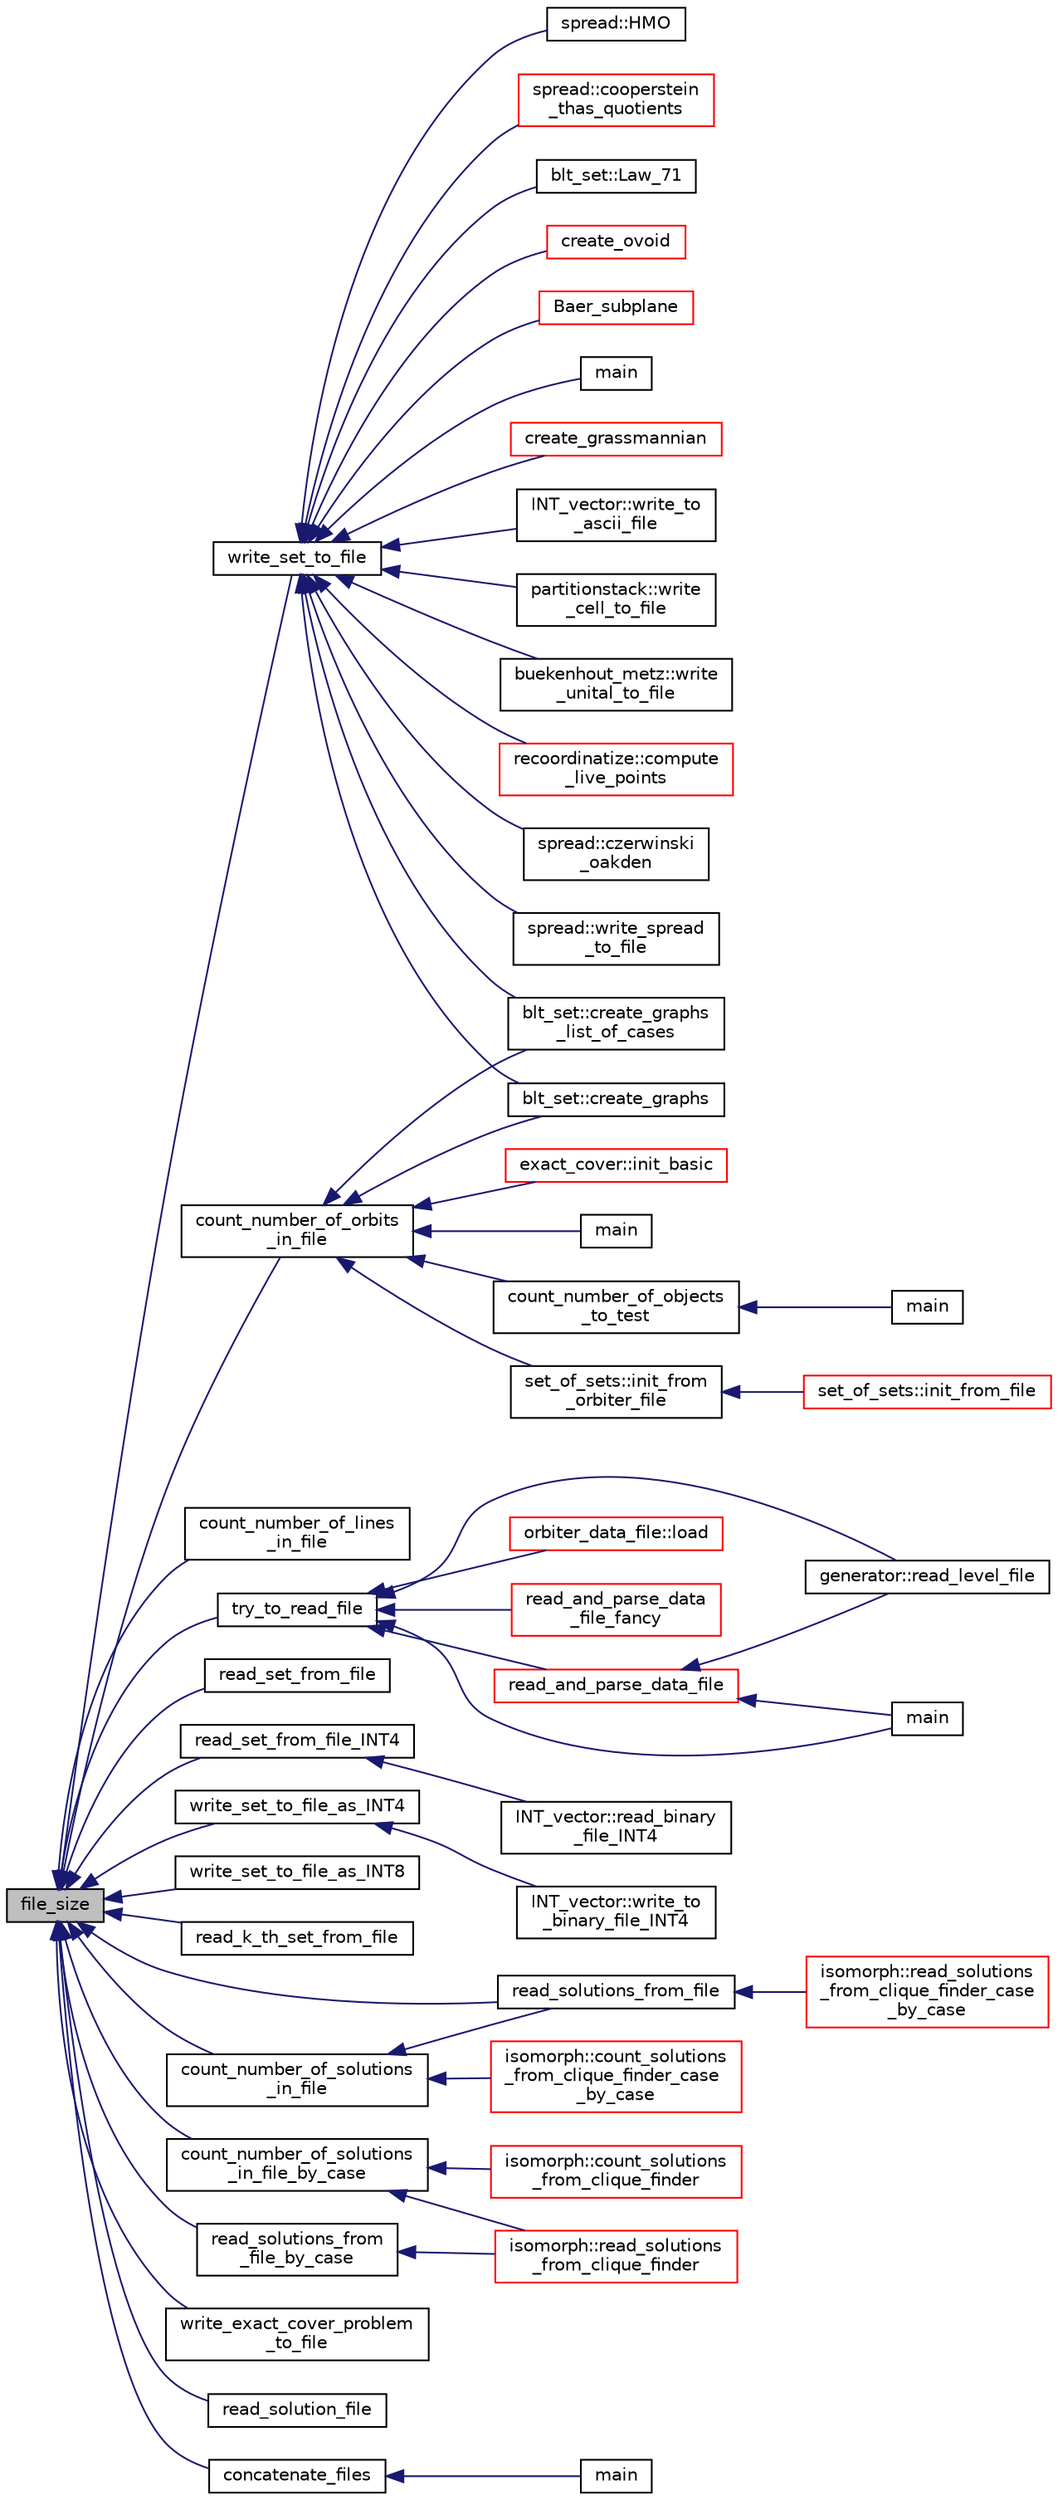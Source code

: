 digraph "file_size"
{
  edge [fontname="Helvetica",fontsize="10",labelfontname="Helvetica",labelfontsize="10"];
  node [fontname="Helvetica",fontsize="10",shape=record];
  rankdir="LR";
  Node422 [label="file_size",height=0.2,width=0.4,color="black", fillcolor="grey75", style="filled", fontcolor="black"];
  Node422 -> Node423 [dir="back",color="midnightblue",fontsize="10",style="solid",fontname="Helvetica"];
  Node423 [label="count_number_of_orbits\l_in_file",height=0.2,width=0.4,color="black", fillcolor="white", style="filled",URL="$d4/d74/util_8_c.html#a03fc77fe7369425fbd18f3fa587f1af5"];
  Node423 -> Node424 [dir="back",color="midnightblue",fontsize="10",style="solid",fontname="Helvetica"];
  Node424 [label="blt_set::create_graphs",height=0.2,width=0.4,color="black", fillcolor="white", style="filled",URL="$d1/d3d/classblt__set.html#a3f1d4a8ed15875c47b327949f26a4533"];
  Node423 -> Node425 [dir="back",color="midnightblue",fontsize="10",style="solid",fontname="Helvetica"];
  Node425 [label="blt_set::create_graphs\l_list_of_cases",height=0.2,width=0.4,color="black", fillcolor="white", style="filled",URL="$d1/d3d/classblt__set.html#a91ad531d4154bd887182dbd6121476f3"];
  Node423 -> Node426 [dir="back",color="midnightblue",fontsize="10",style="solid",fontname="Helvetica"];
  Node426 [label="main",height=0.2,width=0.4,color="black", fillcolor="white", style="filled",URL="$d7/d29/process___p_g_8_c.html#a3c04138a5bfe5d72780bb7e82a18e627"];
  Node423 -> Node427 [dir="back",color="midnightblue",fontsize="10",style="solid",fontname="Helvetica"];
  Node427 [label="count_number_of_objects\l_to_test",height=0.2,width=0.4,color="black", fillcolor="white", style="filled",URL="$d0/de6/projective__space__main_8_c.html#a923a4bce2e1f307455c3d7333ea2e419"];
  Node427 -> Node428 [dir="back",color="midnightblue",fontsize="10",style="solid",fontname="Helvetica"];
  Node428 [label="main",height=0.2,width=0.4,color="black", fillcolor="white", style="filled",URL="$d0/de6/projective__space__main_8_c.html#a3c04138a5bfe5d72780bb7e82a18e627"];
  Node423 -> Node429 [dir="back",color="midnightblue",fontsize="10",style="solid",fontname="Helvetica"];
  Node429 [label="set_of_sets::init_from\l_orbiter_file",height=0.2,width=0.4,color="black", fillcolor="white", style="filled",URL="$da/dd6/classset__of__sets.html#a0659335f54a3b9109b4986483b53470b"];
  Node429 -> Node430 [dir="back",color="midnightblue",fontsize="10",style="solid",fontname="Helvetica"];
  Node430 [label="set_of_sets::init_from_file",height=0.2,width=0.4,color="red", fillcolor="white", style="filled",URL="$da/dd6/classset__of__sets.html#af1a1e4d1f577a86ff3a89b70d0f08f16"];
  Node423 -> Node434 [dir="back",color="midnightblue",fontsize="10",style="solid",fontname="Helvetica"];
  Node434 [label="exact_cover::init_basic",height=0.2,width=0.4,color="red", fillcolor="white", style="filled",URL="$df/d94/classexact__cover.html#a188961cda99906946f33aea0bef3c6ce"];
  Node422 -> Node441 [dir="back",color="midnightblue",fontsize="10",style="solid",fontname="Helvetica"];
  Node441 [label="count_number_of_lines\l_in_file",height=0.2,width=0.4,color="black", fillcolor="white", style="filled",URL="$d4/d74/util_8_c.html#a0f49d5485b34c9ace2466f5e2d720830"];
  Node422 -> Node442 [dir="back",color="midnightblue",fontsize="10",style="solid",fontname="Helvetica"];
  Node442 [label="try_to_read_file",height=0.2,width=0.4,color="black", fillcolor="white", style="filled",URL="$d4/d74/util_8_c.html#a1097b6ad7e39d3771b7e6a2fcb9326e9"];
  Node442 -> Node443 [dir="back",color="midnightblue",fontsize="10",style="solid",fontname="Helvetica"];
  Node443 [label="main",height=0.2,width=0.4,color="black", fillcolor="white", style="filled",URL="$df/df4/collect_8_c.html#a3c04138a5bfe5d72780bb7e82a18e627"];
  Node442 -> Node444 [dir="back",color="midnightblue",fontsize="10",style="solid",fontname="Helvetica"];
  Node444 [label="orbiter_data_file::load",height=0.2,width=0.4,color="red", fillcolor="white", style="filled",URL="$dc/dde/classorbiter__data__file.html#a5296d660c596cd3fce81a8f2d26d7d7f"];
  Node442 -> Node446 [dir="back",color="midnightblue",fontsize="10",style="solid",fontname="Helvetica"];
  Node446 [label="read_and_parse_data_file",height=0.2,width=0.4,color="red", fillcolor="white", style="filled",URL="$d4/d74/util_8_c.html#aa4d6668fcc58f40de7a3b75adf1e8af0"];
  Node446 -> Node443 [dir="back",color="midnightblue",fontsize="10",style="solid",fontname="Helvetica"];
  Node446 -> Node449 [dir="back",color="midnightblue",fontsize="10",style="solid",fontname="Helvetica"];
  Node449 [label="generator::read_level_file",height=0.2,width=0.4,color="black", fillcolor="white", style="filled",URL="$d7/d73/classgenerator.html#a2f706a252cb52357a8c214972a50c994"];
  Node442 -> Node450 [dir="back",color="midnightblue",fontsize="10",style="solid",fontname="Helvetica"];
  Node450 [label="read_and_parse_data\l_file_fancy",height=0.2,width=0.4,color="red", fillcolor="white", style="filled",URL="$d4/d74/util_8_c.html#aeb8585c8a2e92cfdfbe73d8995800de8"];
  Node442 -> Node449 [dir="back",color="midnightblue",fontsize="10",style="solid",fontname="Helvetica"];
  Node422 -> Node458 [dir="back",color="midnightblue",fontsize="10",style="solid",fontname="Helvetica"];
  Node458 [label="read_set_from_file",height=0.2,width=0.4,color="black", fillcolor="white", style="filled",URL="$d4/d74/util_8_c.html#a5de87b15d6633e4d4c78b22051fc8968"];
  Node422 -> Node459 [dir="back",color="midnightblue",fontsize="10",style="solid",fontname="Helvetica"];
  Node459 [label="write_set_to_file",height=0.2,width=0.4,color="black", fillcolor="white", style="filled",URL="$d4/d74/util_8_c.html#a3d2767f53fed9a2dacf580e0b2d4b961"];
  Node459 -> Node424 [dir="back",color="midnightblue",fontsize="10",style="solid",fontname="Helvetica"];
  Node459 -> Node425 [dir="back",color="midnightblue",fontsize="10",style="solid",fontname="Helvetica"];
  Node459 -> Node460 [dir="back",color="midnightblue",fontsize="10",style="solid",fontname="Helvetica"];
  Node460 [label="blt_set::Law_71",height=0.2,width=0.4,color="black", fillcolor="white", style="filled",URL="$d1/d3d/classblt__set.html#afbcce98baadca785326b61dbe9434938"];
  Node459 -> Node461 [dir="back",color="midnightblue",fontsize="10",style="solid",fontname="Helvetica"];
  Node461 [label="create_ovoid",height=0.2,width=0.4,color="red", fillcolor="white", style="filled",URL="$d9/dbf/projective__space_2ovoid_8_c.html#a812088e2c64cb8a0834e9eacae4b92a6"];
  Node459 -> Node463 [dir="back",color="midnightblue",fontsize="10",style="solid",fontname="Helvetica"];
  Node463 [label="Baer_subplane",height=0.2,width=0.4,color="red", fillcolor="white", style="filled",URL="$d7/d86/baer__subplane_8_c.html#a96de72c7f68c8230d5c55b7155ca1430"];
  Node459 -> Node465 [dir="back",color="midnightblue",fontsize="10",style="solid",fontname="Helvetica"];
  Node465 [label="main",height=0.2,width=0.4,color="black", fillcolor="white", style="filled",URL="$d5/dcc/export__data_8_c.html#a3c04138a5bfe5d72780bb7e82a18e627"];
  Node459 -> Node466 [dir="back",color="midnightblue",fontsize="10",style="solid",fontname="Helvetica"];
  Node466 [label="create_grassmannian",height=0.2,width=0.4,color="red", fillcolor="white", style="filled",URL="$d9/d3a/make__grassmannian_8_c.html#adabd515cf859c5600117fe5be3e5e868"];
  Node459 -> Node468 [dir="back",color="midnightblue",fontsize="10",style="solid",fontname="Helvetica"];
  Node468 [label="INT_vector::write_to\l_ascii_file",height=0.2,width=0.4,color="black", fillcolor="white", style="filled",URL="$d0/de0/class_i_n_t__vector.html#a07a672394c302afe434591525613516b"];
  Node459 -> Node469 [dir="back",color="midnightblue",fontsize="10",style="solid",fontname="Helvetica"];
  Node469 [label="partitionstack::write\l_cell_to_file",height=0.2,width=0.4,color="black", fillcolor="white", style="filled",URL="$d3/d87/classpartitionstack.html#a8a9af82af9d5264589ec60792757901d"];
  Node459 -> Node470 [dir="back",color="midnightblue",fontsize="10",style="solid",fontname="Helvetica"];
  Node470 [label="buekenhout_metz::write\l_unital_to_file",height=0.2,width=0.4,color="black", fillcolor="white", style="filled",URL="$d8/d98/classbuekenhout__metz.html#adfe943268d648ae2f1f2654325b9ec34"];
  Node459 -> Node471 [dir="back",color="midnightblue",fontsize="10",style="solid",fontname="Helvetica"];
  Node471 [label="recoordinatize::compute\l_live_points",height=0.2,width=0.4,color="red", fillcolor="white", style="filled",URL="$d3/d3c/classrecoordinatize.html#afa52f45535215f825be7e620bc44b7d7"];
  Node459 -> Node473 [dir="back",color="midnightblue",fontsize="10",style="solid",fontname="Helvetica"];
  Node473 [label="spread::czerwinski\l_oakden",height=0.2,width=0.4,color="black", fillcolor="white", style="filled",URL="$da/dc1/classspread.html#a7a011cd3e2112c25bf33fde07dcac848"];
  Node459 -> Node474 [dir="back",color="midnightblue",fontsize="10",style="solid",fontname="Helvetica"];
  Node474 [label="spread::write_spread\l_to_file",height=0.2,width=0.4,color="black", fillcolor="white", style="filled",URL="$da/dc1/classspread.html#a9f95558308c8dc53f5fa50a82ddacf0b"];
  Node459 -> Node475 [dir="back",color="midnightblue",fontsize="10",style="solid",fontname="Helvetica"];
  Node475 [label="spread::HMO",height=0.2,width=0.4,color="black", fillcolor="white", style="filled",URL="$da/dc1/classspread.html#aac9d8a67802a3e23e66eb20e419c097b"];
  Node459 -> Node476 [dir="back",color="midnightblue",fontsize="10",style="solid",fontname="Helvetica"];
  Node476 [label="spread::cooperstein\l_thas_quotients",height=0.2,width=0.4,color="red", fillcolor="white", style="filled",URL="$da/dc1/classspread.html#abba98e1f22f9a1a00823774307f29bef"];
  Node422 -> Node478 [dir="back",color="midnightblue",fontsize="10",style="solid",fontname="Helvetica"];
  Node478 [label="read_set_from_file_INT4",height=0.2,width=0.4,color="black", fillcolor="white", style="filled",URL="$d4/d74/util_8_c.html#a8638b609d7f95a4c08badffea650829a"];
  Node478 -> Node479 [dir="back",color="midnightblue",fontsize="10",style="solid",fontname="Helvetica"];
  Node479 [label="INT_vector::read_binary\l_file_INT4",height=0.2,width=0.4,color="black", fillcolor="white", style="filled",URL="$d0/de0/class_i_n_t__vector.html#a9dce169a497d15dcbf3f51726df20556"];
  Node422 -> Node480 [dir="back",color="midnightblue",fontsize="10",style="solid",fontname="Helvetica"];
  Node480 [label="write_set_to_file_as_INT4",height=0.2,width=0.4,color="black", fillcolor="white", style="filled",URL="$d4/d74/util_8_c.html#ad354043faa0d816b08db1bbd68c250cd"];
  Node480 -> Node481 [dir="back",color="midnightblue",fontsize="10",style="solid",fontname="Helvetica"];
  Node481 [label="INT_vector::write_to\l_binary_file_INT4",height=0.2,width=0.4,color="black", fillcolor="white", style="filled",URL="$d0/de0/class_i_n_t__vector.html#ad831ab13ad11e98bd0e59a45b0930a99"];
  Node422 -> Node482 [dir="back",color="midnightblue",fontsize="10",style="solid",fontname="Helvetica"];
  Node482 [label="write_set_to_file_as_INT8",height=0.2,width=0.4,color="black", fillcolor="white", style="filled",URL="$d4/d74/util_8_c.html#a2eb835ee25a27cfe535d6c2d2cee32e3"];
  Node422 -> Node483 [dir="back",color="midnightblue",fontsize="10",style="solid",fontname="Helvetica"];
  Node483 [label="read_k_th_set_from_file",height=0.2,width=0.4,color="black", fillcolor="white", style="filled",URL="$d4/d74/util_8_c.html#aad3a1f5b1aaa9d7fa8b290fc1f8e259f"];
  Node422 -> Node484 [dir="back",color="midnightblue",fontsize="10",style="solid",fontname="Helvetica"];
  Node484 [label="count_number_of_solutions\l_in_file",height=0.2,width=0.4,color="black", fillcolor="white", style="filled",URL="$d4/d74/util_8_c.html#a540ec142294ad413a7dd9bdff8d5ea1a"];
  Node484 -> Node485 [dir="back",color="midnightblue",fontsize="10",style="solid",fontname="Helvetica"];
  Node485 [label="read_solutions_from_file",height=0.2,width=0.4,color="black", fillcolor="white", style="filled",URL="$d4/d74/util_8_c.html#a726805e3f54c37940c365598b47c26d6"];
  Node485 -> Node486 [dir="back",color="midnightblue",fontsize="10",style="solid",fontname="Helvetica"];
  Node486 [label="isomorph::read_solutions\l_from_clique_finder_case\l_by_case",height=0.2,width=0.4,color="red", fillcolor="white", style="filled",URL="$d3/d5f/classisomorph.html#a65bc5ec528f741a1b01cdd606dfed579"];
  Node484 -> Node489 [dir="back",color="midnightblue",fontsize="10",style="solid",fontname="Helvetica"];
  Node489 [label="isomorph::count_solutions\l_from_clique_finder_case\l_by_case",height=0.2,width=0.4,color="red", fillcolor="white", style="filled",URL="$d3/d5f/classisomorph.html#ab76ca306e180ca53e30d7edd66931d83"];
  Node422 -> Node490 [dir="back",color="midnightblue",fontsize="10",style="solid",fontname="Helvetica"];
  Node490 [label="count_number_of_solutions\l_in_file_by_case",height=0.2,width=0.4,color="black", fillcolor="white", style="filled",URL="$d4/d74/util_8_c.html#a551b74b17bbcfb45bfcf847820f87304"];
  Node490 -> Node491 [dir="back",color="midnightblue",fontsize="10",style="solid",fontname="Helvetica"];
  Node491 [label="isomorph::count_solutions\l_from_clique_finder",height=0.2,width=0.4,color="red", fillcolor="white", style="filled",URL="$d3/d5f/classisomorph.html#ab5efb4a88dd31fb201862f5aba34c31d"];
  Node490 -> Node493 [dir="back",color="midnightblue",fontsize="10",style="solid",fontname="Helvetica"];
  Node493 [label="isomorph::read_solutions\l_from_clique_finder",height=0.2,width=0.4,color="red", fillcolor="white", style="filled",URL="$d3/d5f/classisomorph.html#a14c4ac27b0d97d338e14ac0d183c5c64"];
  Node422 -> Node485 [dir="back",color="midnightblue",fontsize="10",style="solid",fontname="Helvetica"];
  Node422 -> Node494 [dir="back",color="midnightblue",fontsize="10",style="solid",fontname="Helvetica"];
  Node494 [label="read_solutions_from\l_file_by_case",height=0.2,width=0.4,color="black", fillcolor="white", style="filled",URL="$d4/d74/util_8_c.html#a0e4fdb84a9ae414bce77585fc34ace1f"];
  Node494 -> Node493 [dir="back",color="midnightblue",fontsize="10",style="solid",fontname="Helvetica"];
  Node422 -> Node495 [dir="back",color="midnightblue",fontsize="10",style="solid",fontname="Helvetica"];
  Node495 [label="write_exact_cover_problem\l_to_file",height=0.2,width=0.4,color="black", fillcolor="white", style="filled",URL="$d4/d74/util_8_c.html#a84b965a01175e11149550a13dd6a4d91"];
  Node422 -> Node496 [dir="back",color="midnightblue",fontsize="10",style="solid",fontname="Helvetica"];
  Node496 [label="read_solution_file",height=0.2,width=0.4,color="black", fillcolor="white", style="filled",URL="$d4/d74/util_8_c.html#aa19610d16546c01524a145fdb3f0daff"];
  Node422 -> Node497 [dir="back",color="midnightblue",fontsize="10",style="solid",fontname="Helvetica"];
  Node497 [label="concatenate_files",height=0.2,width=0.4,color="black", fillcolor="white", style="filled",URL="$d4/d74/util_8_c.html#a4bbd2c115233a0eb97a6818b2d21adf5"];
  Node497 -> Node498 [dir="back",color="midnightblue",fontsize="10",style="solid",fontname="Helvetica"];
  Node498 [label="main",height=0.2,width=0.4,color="black", fillcolor="white", style="filled",URL="$dc/d87/concatenate__files_8_c.html#a3c04138a5bfe5d72780bb7e82a18e627"];
}
